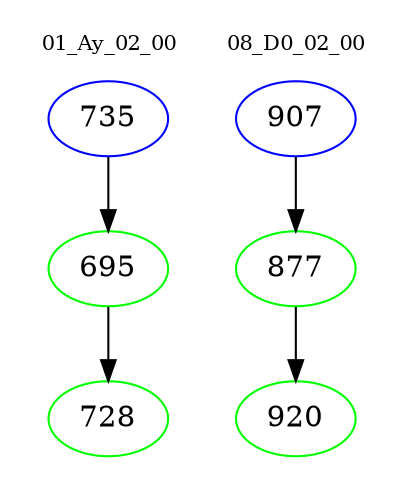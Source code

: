digraph{
subgraph cluster_0 {
color = white
label = "01_Ay_02_00";
fontsize=10;
T0_735 [label="735", color="blue"]
T0_735 -> T0_695 [color="black"]
T0_695 [label="695", color="green"]
T0_695 -> T0_728 [color="black"]
T0_728 [label="728", color="green"]
}
subgraph cluster_1 {
color = white
label = "08_D0_02_00";
fontsize=10;
T1_907 [label="907", color="blue"]
T1_907 -> T1_877 [color="black"]
T1_877 [label="877", color="green"]
T1_877 -> T1_920 [color="black"]
T1_920 [label="920", color="green"]
}
}
